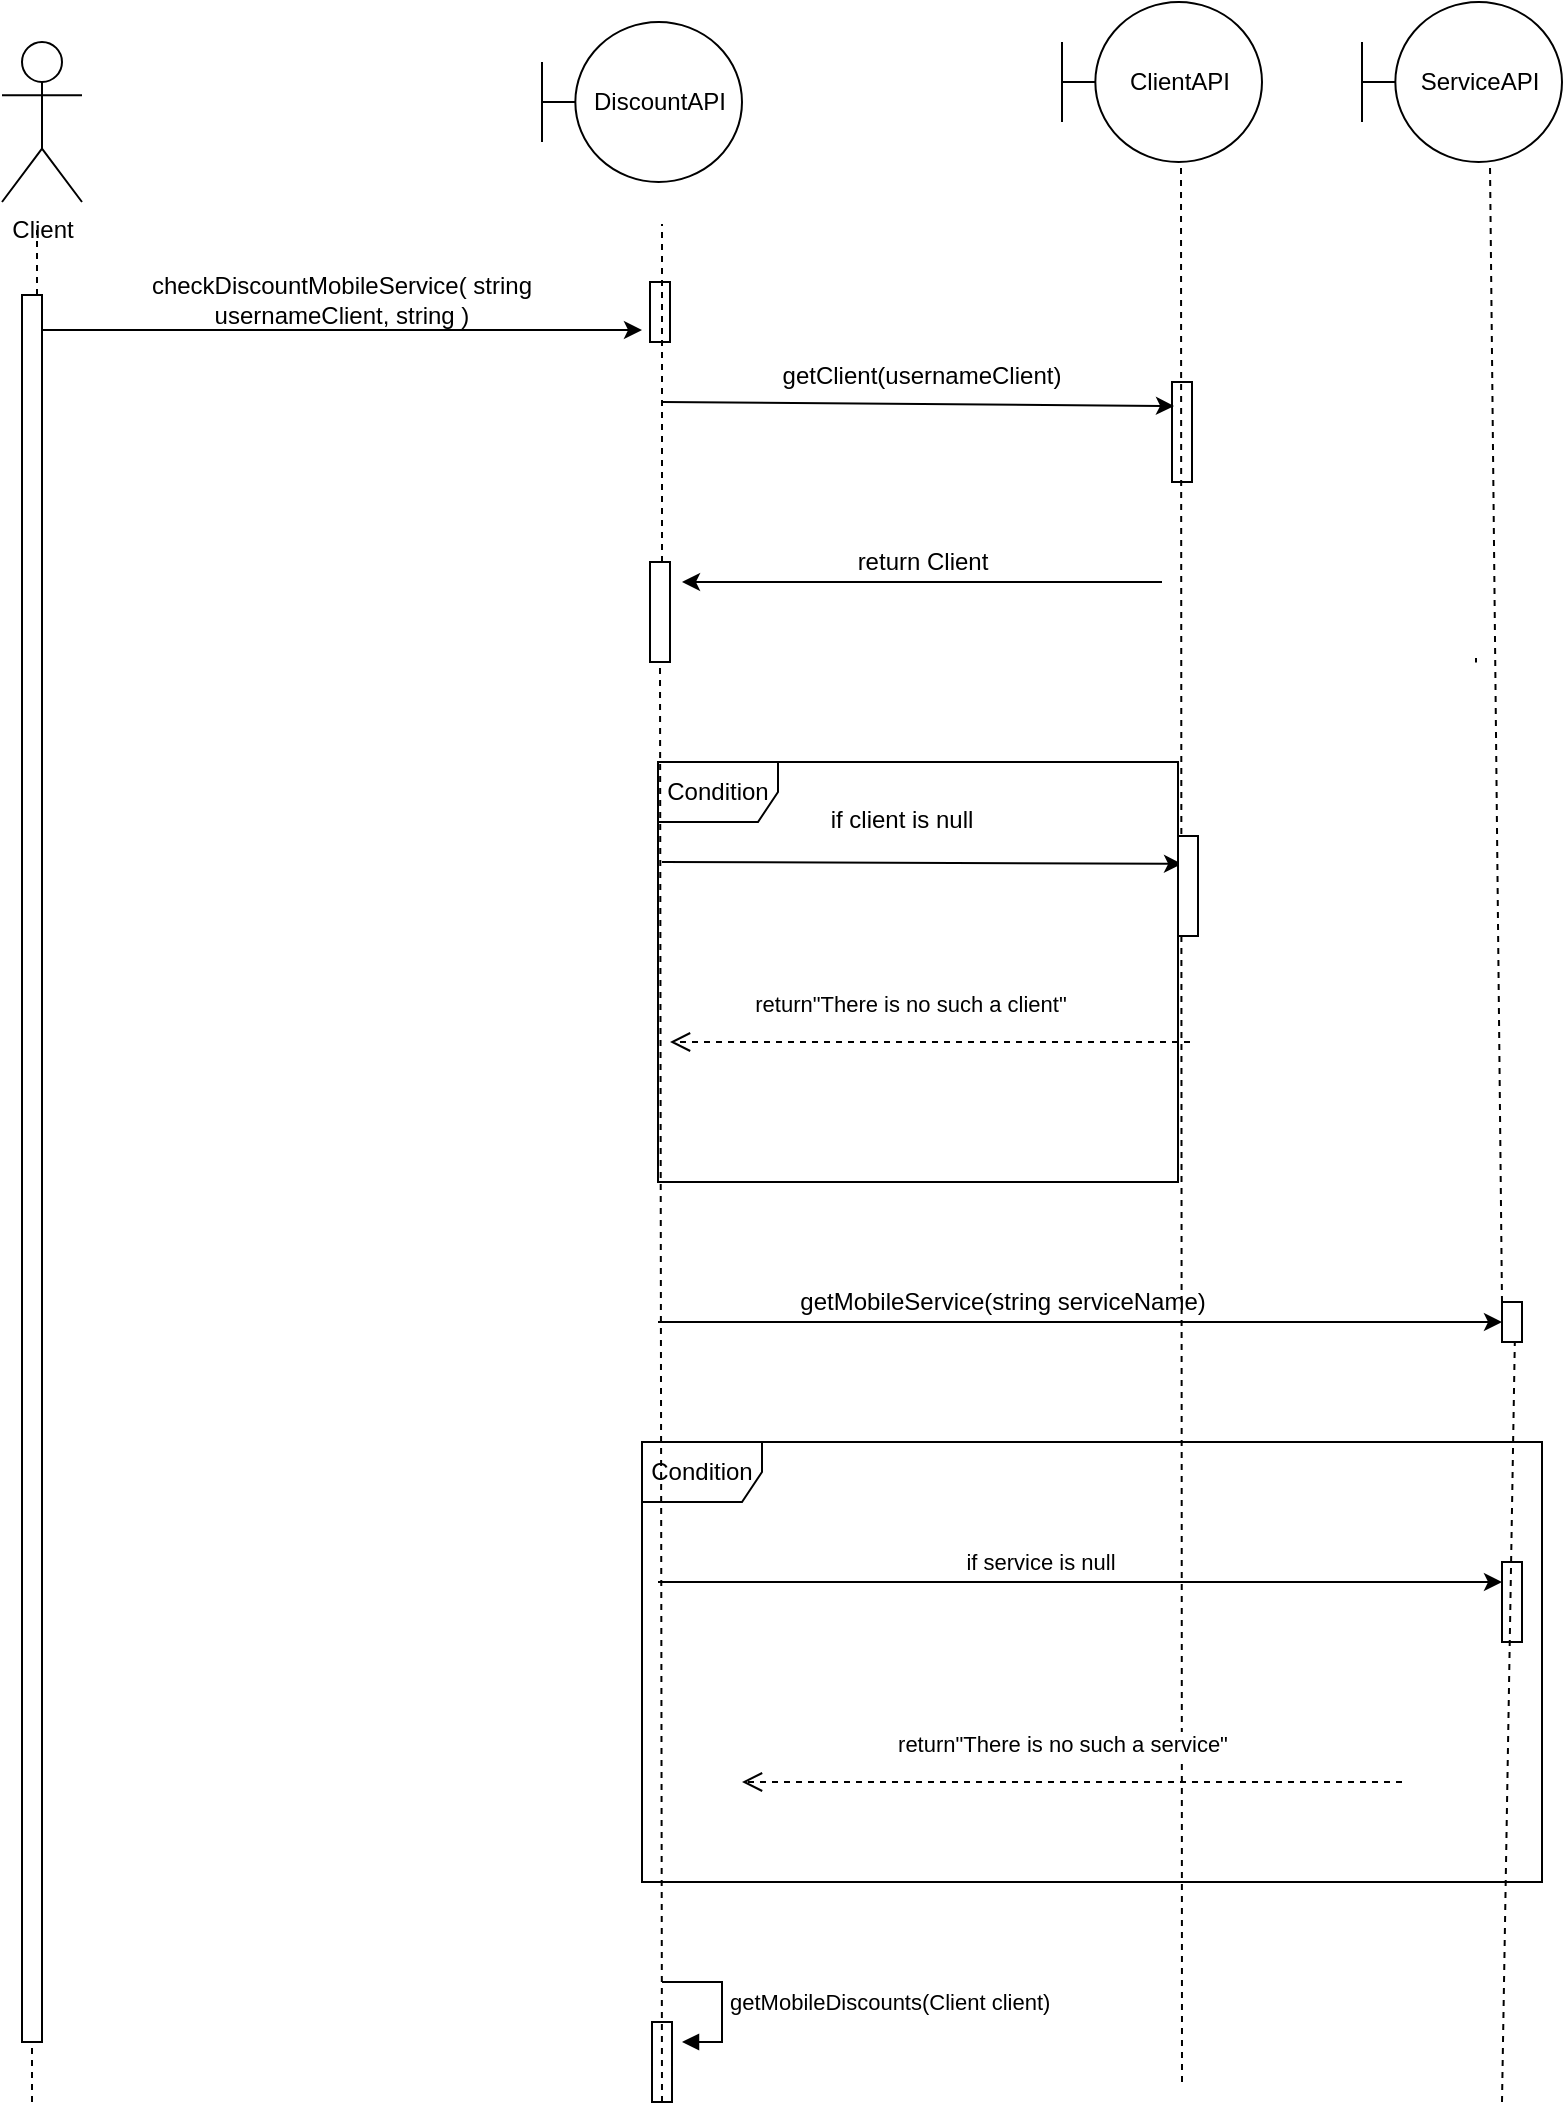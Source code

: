 <mxfile version="20.6.2" type="device"><diagram id="llc4yCHoxs2PYW5sKMg4" name="Page-1"><mxGraphModel dx="788" dy="471" grid="1" gridSize="10" guides="1" tooltips="1" connect="1" arrows="1" fold="1" page="1" pageScale="1" pageWidth="850" pageHeight="1100" math="0" shadow="0"><root><mxCell id="0"/><mxCell id="1" parent="0"/><mxCell id="XfVRk8GGZRBZGWviGjdH-4" value="Client" style="shape=umlActor;verticalLabelPosition=bottom;verticalAlign=top;html=1;outlineConnect=0;" parent="1" vertex="1"><mxGeometry x="40" y="60" width="40" height="80" as="geometry"/></mxCell><mxCell id="XfVRk8GGZRBZGWviGjdH-5" value="" style="html=1;points=[];perimeter=orthogonalPerimeter;" parent="1" vertex="1"><mxGeometry x="364" y="180" width="10" height="30" as="geometry"/></mxCell><mxCell id="XfVRk8GGZRBZGWviGjdH-8" value="" style="html=1;points=[];perimeter=orthogonalPerimeter;" parent="1" vertex="1"><mxGeometry x="625" y="230" width="10" height="50" as="geometry"/></mxCell><mxCell id="XfVRk8GGZRBZGWviGjdH-9" value="" style="endArrow=none;dashed=1;html=1;rounded=0;entryX=0.5;entryY=1;entryDx=0;entryDy=0;" parent="1" edge="1"><mxGeometry width="50" height="50" relative="1" as="geometry"><mxPoint x="630" y="1080" as="sourcePoint"/><mxPoint x="629.5" y="120" as="targetPoint"/></mxGeometry></mxCell><mxCell id="XfVRk8GGZRBZGWviGjdH-11" value="" style="endArrow=classic;html=1;rounded=0;entryX=-0.4;entryY=0.8;entryDx=0;entryDy=0;entryPerimeter=0;" parent="1" target="XfVRk8GGZRBZGWviGjdH-5" edge="1"><mxGeometry width="50" height="50" relative="1" as="geometry"><mxPoint x="60" y="204" as="sourcePoint"/><mxPoint x="215" y="203.992" as="targetPoint"/></mxGeometry></mxCell><mxCell id="XfVRk8GGZRBZGWviGjdH-12" value="checkDiscountMobileService( string usernameClient, string )" style="text;html=1;strokeColor=none;fillColor=none;align=center;verticalAlign=middle;whiteSpace=wrap;rounded=0;" parent="1" vertex="1"><mxGeometry x="110" y="180" width="200" height="17" as="geometry"/></mxCell><mxCell id="XfVRk8GGZRBZGWviGjdH-13" value="" style="endArrow=classic;html=1;rounded=0;entryX=0.1;entryY=0.24;entryDx=0;entryDy=0;entryPerimeter=0;" parent="1" target="XfVRk8GGZRBZGWviGjdH-8" edge="1"><mxGeometry width="50" height="50" relative="1" as="geometry"><mxPoint x="370" y="240" as="sourcePoint"/><mxPoint x="600" y="188.002" as="targetPoint"/></mxGeometry></mxCell><mxCell id="XfVRk8GGZRBZGWviGjdH-14" value="getClient(usernameClient)" style="text;html=1;strokeColor=none;fillColor=none;align=center;verticalAlign=middle;whiteSpace=wrap;rounded=0;" parent="1" vertex="1"><mxGeometry x="400" y="218" width="200" height="17" as="geometry"/></mxCell><mxCell id="XfVRk8GGZRBZGWviGjdH-24" value="" style="html=1;verticalAlign=bottom;endArrow=none;dashed=1;endSize=8;rounded=0;" parent="1" edge="1"><mxGeometry x="0.048" relative="1" as="geometry"><mxPoint x="777" y="368" as="sourcePoint"/><mxPoint x="777" y="370.25" as="targetPoint"/><mxPoint as="offset"/></mxGeometry></mxCell><mxCell id="XfVRk8GGZRBZGWviGjdH-37" value="DiscountAPI" style="shape=umlBoundary;whiteSpace=wrap;html=1;" parent="1" vertex="1"><mxGeometry x="310" y="50" width="100" height="80" as="geometry"/></mxCell><mxCell id="XfVRk8GGZRBZGWviGjdH-43" value="" style="endArrow=none;dashed=1;html=1;rounded=0;entryX=0.5;entryY=1;entryDx=0;entryDy=0;startArrow=none;" parent="1" edge="1" source="lONFwofXEYZsX61IXhJU-5"><mxGeometry width="50" height="50" relative="1" as="geometry"><mxPoint x="58" y="679" as="sourcePoint"/><mxPoint x="57.5" y="154" as="targetPoint"/></mxGeometry></mxCell><mxCell id="XfVRk8GGZRBZGWviGjdH-44" value="" style="endArrow=none;dashed=1;html=1;rounded=0;entryX=0.5;entryY=1;entryDx=0;entryDy=0;startArrow=none;" parent="1" edge="1" source="XfVRk8GGZRBZGWviGjdH-53"><mxGeometry width="50" height="50" relative="1" as="geometry"><mxPoint x="370" y="1090" as="sourcePoint"/><mxPoint x="370" y="151" as="targetPoint"/></mxGeometry></mxCell><mxCell id="XfVRk8GGZRBZGWviGjdH-49" value="" style="endArrow=classic;html=1;rounded=0;exitX=0.125;exitY=1.118;exitDx=0;exitDy=0;exitPerimeter=0;entryX=0.762;entryY=0.287;entryDx=0;entryDy=0;entryPerimeter=0;" parent="1" edge="1"><mxGeometry width="50" height="50" relative="1" as="geometry"><mxPoint x="369.98" y="469.996" as="sourcePoint"/><mxPoint x="630.02" y="470.947" as="targetPoint"/></mxGeometry></mxCell><mxCell id="XfVRk8GGZRBZGWviGjdH-50" value="if client is null" style="text;html=1;strokeColor=none;fillColor=none;align=center;verticalAlign=middle;whiteSpace=wrap;rounded=0;" parent="1" vertex="1"><mxGeometry x="389.98" y="440" width="200" height="17" as="geometry"/></mxCell><mxCell id="XfVRk8GGZRBZGWviGjdH-51" value="return&quot;There is no such a client&quot;" style="html=1;verticalAlign=bottom;endArrow=open;dashed=1;endSize=8;rounded=0;startArrow=none;" parent="1" edge="1"><mxGeometry x="0.077" y="-10" relative="1" as="geometry"><mxPoint x="634" y="560" as="sourcePoint"/><mxPoint x="374" y="560" as="targetPoint"/><mxPoint as="offset"/></mxGeometry></mxCell><mxCell id="XfVRk8GGZRBZGWviGjdH-54" value="" style="html=1;points=[];perimeter=orthogonalPerimeter;" parent="1" vertex="1"><mxGeometry x="628" y="457" width="10" height="50" as="geometry"/></mxCell><mxCell id="vSs_RS1fFtpJ6djwPFfa-1" value="ClientAPI" style="shape=umlBoundary;whiteSpace=wrap;html=1;" parent="1" vertex="1"><mxGeometry x="570" y="40" width="100" height="80" as="geometry"/></mxCell><mxCell id="vSs_RS1fFtpJ6djwPFfa-9" value="ServiceAPI" style="shape=umlBoundary;whiteSpace=wrap;html=1;" parent="1" vertex="1"><mxGeometry x="720" y="40" width="100" height="80" as="geometry"/></mxCell><mxCell id="vSs_RS1fFtpJ6djwPFfa-13" value="" style="endArrow=none;dashed=1;html=1;rounded=0;entryX=0.64;entryY=1.022;entryDx=0;entryDy=0;entryPerimeter=0;startArrow=none;" parent="1" target="vSs_RS1fFtpJ6djwPFfa-9" edge="1" source="lONFwofXEYZsX61IXhJU-3"><mxGeometry width="50" height="50" relative="1" as="geometry"><mxPoint x="790" y="1090" as="sourcePoint"/><mxPoint x="785" y="400" as="targetPoint"/></mxGeometry></mxCell><mxCell id="vSs_RS1fFtpJ6djwPFfa-16" value="" style="endArrow=classic;html=1;rounded=0;" parent="1" edge="1"><mxGeometry width="50" height="50" relative="1" as="geometry"><mxPoint x="620" y="330" as="sourcePoint"/><mxPoint x="380" y="330" as="targetPoint"/></mxGeometry></mxCell><mxCell id="vSs_RS1fFtpJ6djwPFfa-17" value="return Client" style="text;html=1;align=center;verticalAlign=middle;resizable=0;points=[];autosize=1;strokeColor=none;fillColor=none;" parent="1" vertex="1"><mxGeometry x="455" y="305" width="90" height="30" as="geometry"/></mxCell><mxCell id="vSs_RS1fFtpJ6djwPFfa-18" value="Condition" style="shape=umlFrame;whiteSpace=wrap;html=1;" parent="1" vertex="1"><mxGeometry x="368" y="420" width="260" height="210" as="geometry"/></mxCell><mxCell id="vSs_RS1fFtpJ6djwPFfa-20" value="" style="endArrow=classic;html=1;rounded=0;" parent="1" edge="1"><mxGeometry width="50" height="50" relative="1" as="geometry"><mxPoint x="368" y="700" as="sourcePoint"/><mxPoint x="790" y="700" as="targetPoint"/></mxGeometry></mxCell><mxCell id="vSs_RS1fFtpJ6djwPFfa-21" value="getMobileService(string serviceName)" style="text;html=1;align=center;verticalAlign=middle;resizable=0;points=[];autosize=1;strokeColor=none;fillColor=none;" parent="1" vertex="1"><mxGeometry x="425" y="675" width="230" height="30" as="geometry"/></mxCell><mxCell id="vSs_RS1fFtpJ6djwPFfa-22" value="Condition" style="shape=umlFrame;whiteSpace=wrap;html=1;" parent="1" vertex="1"><mxGeometry x="360" y="760" width="450" height="220" as="geometry"/></mxCell><mxCell id="vSs_RS1fFtpJ6djwPFfa-23" value="" style="endArrow=classic;html=1;rounded=0;" parent="1" edge="1"><mxGeometry width="50" height="50" relative="1" as="geometry"><mxPoint x="368" y="830" as="sourcePoint"/><mxPoint x="790" y="830" as="targetPoint"/></mxGeometry></mxCell><mxCell id="vSs_RS1fFtpJ6djwPFfa-24" value="if service is null" style="edgeLabel;html=1;align=center;verticalAlign=middle;resizable=0;points=[];" parent="vSs_RS1fFtpJ6djwPFfa-23" vertex="1" connectable="0"><mxGeometry x="-0.095" y="3" relative="1" as="geometry"><mxPoint y="-7" as="offset"/></mxGeometry></mxCell><mxCell id="vSs_RS1fFtpJ6djwPFfa-26" value="return&quot;There is no such a service&quot;" style="html=1;verticalAlign=bottom;endArrow=open;dashed=1;endSize=8;rounded=0;" parent="1" edge="1"><mxGeometry x="0.03" y="-10" relative="1" as="geometry"><mxPoint x="740" y="930" as="sourcePoint"/><mxPoint x="410" y="930" as="targetPoint"/><mxPoint as="offset"/></mxGeometry></mxCell><mxCell id="vSs_RS1fFtpJ6djwPFfa-29" value="" style="html=1;points=[];perimeter=orthogonalPerimeter;" parent="1" vertex="1"><mxGeometry x="365" y="1050" width="10" height="40" as="geometry"/></mxCell><mxCell id="vSs_RS1fFtpJ6djwPFfa-30" value="getMobileDiscounts(Client client)" style="edgeStyle=orthogonalEdgeStyle;html=1;align=left;spacingLeft=2;endArrow=block;rounded=0;" parent="1" edge="1"><mxGeometry relative="1" as="geometry"><mxPoint x="370" y="1030" as="sourcePoint"/><Array as="points"><mxPoint x="400" y="1030"/><mxPoint x="400" y="1060"/></Array><mxPoint x="380" y="1060" as="targetPoint"/></mxGeometry></mxCell><mxCell id="XfVRk8GGZRBZGWviGjdH-53" value="" style="html=1;points=[];perimeter=orthogonalPerimeter;" parent="1" vertex="1"><mxGeometry x="364" y="320" width="10" height="50" as="geometry"/></mxCell><mxCell id="lONFwofXEYZsX61IXhJU-1" value="" style="endArrow=none;dashed=1;html=1;rounded=0;entryX=0.5;entryY=1;entryDx=0;entryDy=0;" edge="1" parent="1" target="XfVRk8GGZRBZGWviGjdH-53"><mxGeometry width="50" height="50" relative="1" as="geometry"><mxPoint x="370" y="1090" as="sourcePoint"/><mxPoint x="370" y="151" as="targetPoint"/></mxGeometry></mxCell><mxCell id="lONFwofXEYZsX61IXhJU-2" value="" style="html=1;points=[];perimeter=orthogonalPerimeter;" vertex="1" parent="1"><mxGeometry x="790" y="820" width="10" height="40" as="geometry"/></mxCell><mxCell id="lONFwofXEYZsX61IXhJU-3" value="" style="html=1;points=[];perimeter=orthogonalPerimeter;" vertex="1" parent="1"><mxGeometry x="790" y="690" width="10" height="20" as="geometry"/></mxCell><mxCell id="lONFwofXEYZsX61IXhJU-4" value="" style="endArrow=none;dashed=1;html=1;rounded=0;entryX=0.64;entryY=1.022;entryDx=0;entryDy=0;entryPerimeter=0;" edge="1" parent="1" target="lONFwofXEYZsX61IXhJU-3"><mxGeometry width="50" height="50" relative="1" as="geometry"><mxPoint x="790" y="1090" as="sourcePoint"/><mxPoint x="784" y="121.76" as="targetPoint"/></mxGeometry></mxCell><mxCell id="lONFwofXEYZsX61IXhJU-5" value="" style="html=1;points=[];perimeter=orthogonalPerimeter;" vertex="1" parent="1"><mxGeometry x="50" y="186.5" width="10" height="873.5" as="geometry"/></mxCell><mxCell id="lONFwofXEYZsX61IXhJU-6" value="" style="endArrow=none;dashed=1;html=1;rounded=0;entryX=0.5;entryY=1;entryDx=0;entryDy=0;" edge="1" parent="1" target="lONFwofXEYZsX61IXhJU-5"><mxGeometry width="50" height="50" relative="1" as="geometry"><mxPoint x="55" y="1090" as="sourcePoint"/><mxPoint x="57.5" y="154" as="targetPoint"/></mxGeometry></mxCell></root></mxGraphModel></diagram></mxfile>